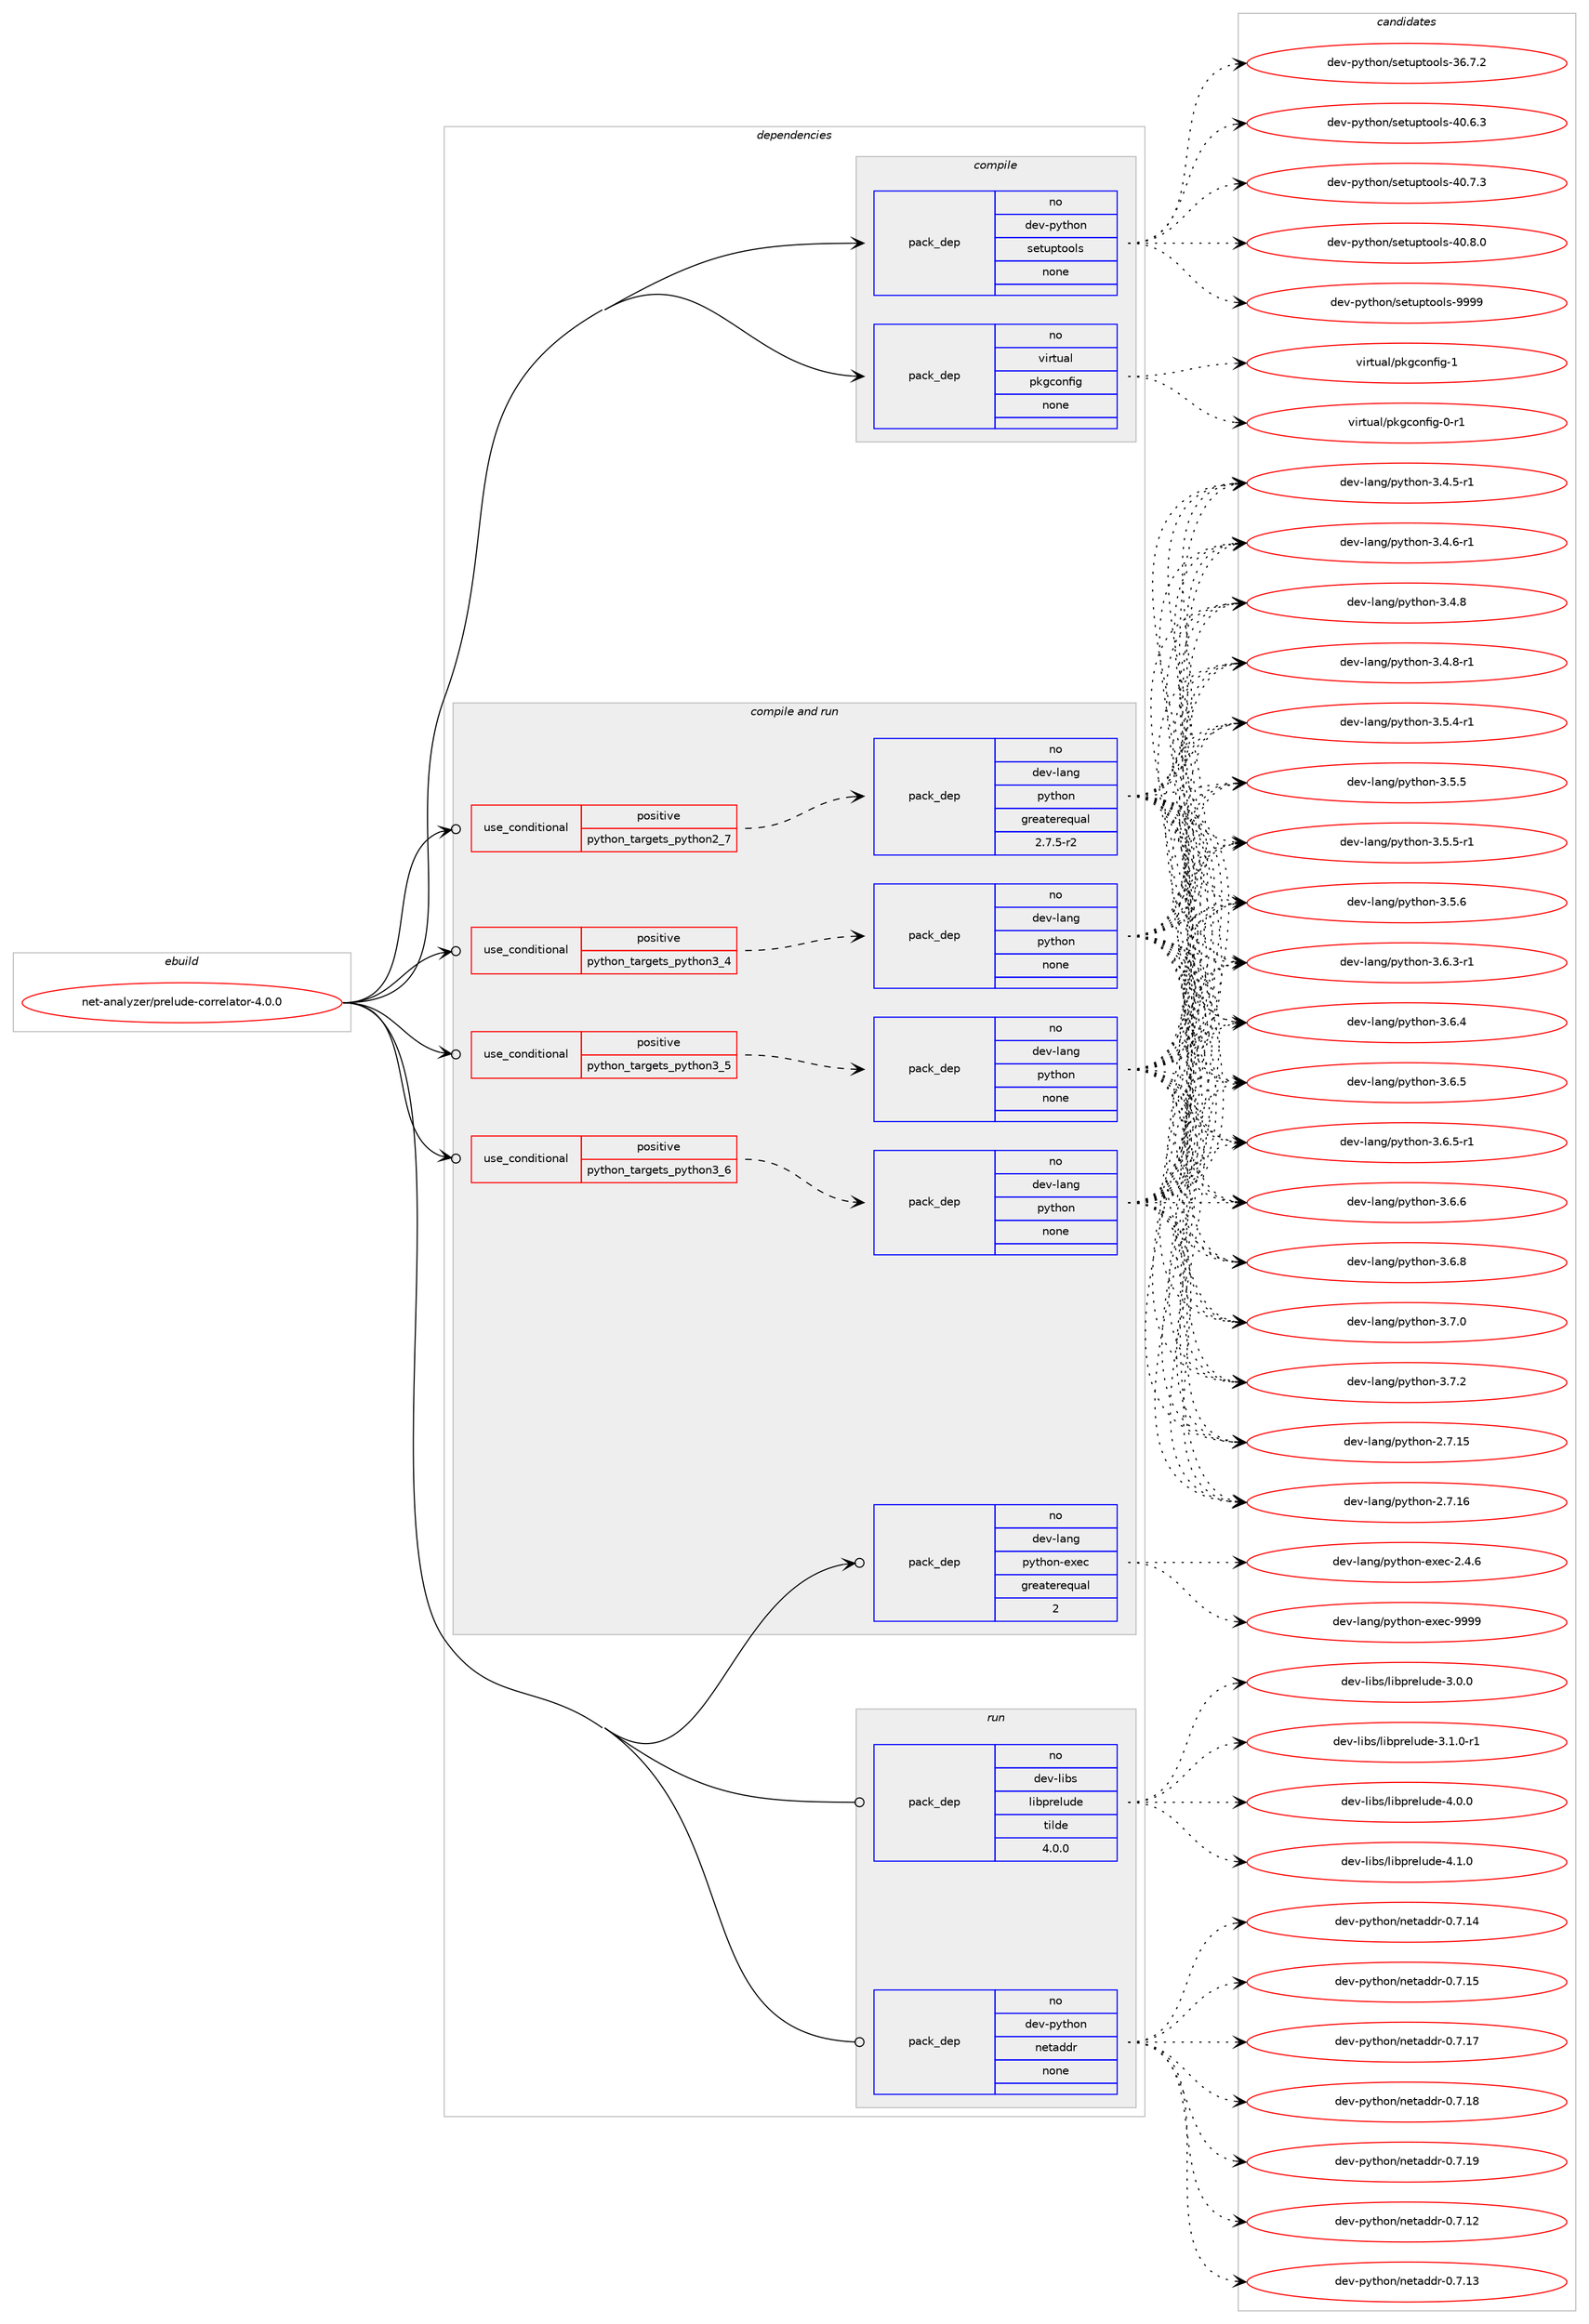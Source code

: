 digraph prolog {

# *************
# Graph options
# *************

newrank=true;
concentrate=true;
compound=true;
graph [rankdir=LR,fontname=Helvetica,fontsize=10,ranksep=1.5];#, ranksep=2.5, nodesep=0.2];
edge  [arrowhead=vee];
node  [fontname=Helvetica,fontsize=10];

# **********
# The ebuild
# **********

subgraph cluster_leftcol {
color=gray;
rank=same;
label=<<i>ebuild</i>>;
id [label="net-analyzer/prelude-correlator-4.0.0", color=red, width=4, href="../net-analyzer/prelude-correlator-4.0.0.svg"];
}

# ****************
# The dependencies
# ****************

subgraph cluster_midcol {
color=gray;
label=<<i>dependencies</i>>;
subgraph cluster_compile {
fillcolor="#eeeeee";
style=filled;
label=<<i>compile</i>>;
subgraph pack1177340 {
dependency1646532 [label=<<TABLE BORDER="0" CELLBORDER="1" CELLSPACING="0" CELLPADDING="4" WIDTH="220"><TR><TD ROWSPAN="6" CELLPADDING="30">pack_dep</TD></TR><TR><TD WIDTH="110">no</TD></TR><TR><TD>dev-python</TD></TR><TR><TD>setuptools</TD></TR><TR><TD>none</TD></TR><TR><TD></TD></TR></TABLE>>, shape=none, color=blue];
}
id:e -> dependency1646532:w [weight=20,style="solid",arrowhead="vee"];
subgraph pack1177341 {
dependency1646533 [label=<<TABLE BORDER="0" CELLBORDER="1" CELLSPACING="0" CELLPADDING="4" WIDTH="220"><TR><TD ROWSPAN="6" CELLPADDING="30">pack_dep</TD></TR><TR><TD WIDTH="110">no</TD></TR><TR><TD>virtual</TD></TR><TR><TD>pkgconfig</TD></TR><TR><TD>none</TD></TR><TR><TD></TD></TR></TABLE>>, shape=none, color=blue];
}
id:e -> dependency1646533:w [weight=20,style="solid",arrowhead="vee"];
}
subgraph cluster_compileandrun {
fillcolor="#eeeeee";
style=filled;
label=<<i>compile and run</i>>;
subgraph cond442560 {
dependency1646534 [label=<<TABLE BORDER="0" CELLBORDER="1" CELLSPACING="0" CELLPADDING="4"><TR><TD ROWSPAN="3" CELLPADDING="10">use_conditional</TD></TR><TR><TD>positive</TD></TR><TR><TD>python_targets_python2_7</TD></TR></TABLE>>, shape=none, color=red];
subgraph pack1177342 {
dependency1646535 [label=<<TABLE BORDER="0" CELLBORDER="1" CELLSPACING="0" CELLPADDING="4" WIDTH="220"><TR><TD ROWSPAN="6" CELLPADDING="30">pack_dep</TD></TR><TR><TD WIDTH="110">no</TD></TR><TR><TD>dev-lang</TD></TR><TR><TD>python</TD></TR><TR><TD>greaterequal</TD></TR><TR><TD>2.7.5-r2</TD></TR></TABLE>>, shape=none, color=blue];
}
dependency1646534:e -> dependency1646535:w [weight=20,style="dashed",arrowhead="vee"];
}
id:e -> dependency1646534:w [weight=20,style="solid",arrowhead="odotvee"];
subgraph cond442561 {
dependency1646536 [label=<<TABLE BORDER="0" CELLBORDER="1" CELLSPACING="0" CELLPADDING="4"><TR><TD ROWSPAN="3" CELLPADDING="10">use_conditional</TD></TR><TR><TD>positive</TD></TR><TR><TD>python_targets_python3_4</TD></TR></TABLE>>, shape=none, color=red];
subgraph pack1177343 {
dependency1646537 [label=<<TABLE BORDER="0" CELLBORDER="1" CELLSPACING="0" CELLPADDING="4" WIDTH="220"><TR><TD ROWSPAN="6" CELLPADDING="30">pack_dep</TD></TR><TR><TD WIDTH="110">no</TD></TR><TR><TD>dev-lang</TD></TR><TR><TD>python</TD></TR><TR><TD>none</TD></TR><TR><TD></TD></TR></TABLE>>, shape=none, color=blue];
}
dependency1646536:e -> dependency1646537:w [weight=20,style="dashed",arrowhead="vee"];
}
id:e -> dependency1646536:w [weight=20,style="solid",arrowhead="odotvee"];
subgraph cond442562 {
dependency1646538 [label=<<TABLE BORDER="0" CELLBORDER="1" CELLSPACING="0" CELLPADDING="4"><TR><TD ROWSPAN="3" CELLPADDING="10">use_conditional</TD></TR><TR><TD>positive</TD></TR><TR><TD>python_targets_python3_5</TD></TR></TABLE>>, shape=none, color=red];
subgraph pack1177344 {
dependency1646539 [label=<<TABLE BORDER="0" CELLBORDER="1" CELLSPACING="0" CELLPADDING="4" WIDTH="220"><TR><TD ROWSPAN="6" CELLPADDING="30">pack_dep</TD></TR><TR><TD WIDTH="110">no</TD></TR><TR><TD>dev-lang</TD></TR><TR><TD>python</TD></TR><TR><TD>none</TD></TR><TR><TD></TD></TR></TABLE>>, shape=none, color=blue];
}
dependency1646538:e -> dependency1646539:w [weight=20,style="dashed",arrowhead="vee"];
}
id:e -> dependency1646538:w [weight=20,style="solid",arrowhead="odotvee"];
subgraph cond442563 {
dependency1646540 [label=<<TABLE BORDER="0" CELLBORDER="1" CELLSPACING="0" CELLPADDING="4"><TR><TD ROWSPAN="3" CELLPADDING="10">use_conditional</TD></TR><TR><TD>positive</TD></TR><TR><TD>python_targets_python3_6</TD></TR></TABLE>>, shape=none, color=red];
subgraph pack1177345 {
dependency1646541 [label=<<TABLE BORDER="0" CELLBORDER="1" CELLSPACING="0" CELLPADDING="4" WIDTH="220"><TR><TD ROWSPAN="6" CELLPADDING="30">pack_dep</TD></TR><TR><TD WIDTH="110">no</TD></TR><TR><TD>dev-lang</TD></TR><TR><TD>python</TD></TR><TR><TD>none</TD></TR><TR><TD></TD></TR></TABLE>>, shape=none, color=blue];
}
dependency1646540:e -> dependency1646541:w [weight=20,style="dashed",arrowhead="vee"];
}
id:e -> dependency1646540:w [weight=20,style="solid",arrowhead="odotvee"];
subgraph pack1177346 {
dependency1646542 [label=<<TABLE BORDER="0" CELLBORDER="1" CELLSPACING="0" CELLPADDING="4" WIDTH="220"><TR><TD ROWSPAN="6" CELLPADDING="30">pack_dep</TD></TR><TR><TD WIDTH="110">no</TD></TR><TR><TD>dev-lang</TD></TR><TR><TD>python-exec</TD></TR><TR><TD>greaterequal</TD></TR><TR><TD>2</TD></TR></TABLE>>, shape=none, color=blue];
}
id:e -> dependency1646542:w [weight=20,style="solid",arrowhead="odotvee"];
}
subgraph cluster_run {
fillcolor="#eeeeee";
style=filled;
label=<<i>run</i>>;
subgraph pack1177347 {
dependency1646543 [label=<<TABLE BORDER="0" CELLBORDER="1" CELLSPACING="0" CELLPADDING="4" WIDTH="220"><TR><TD ROWSPAN="6" CELLPADDING="30">pack_dep</TD></TR><TR><TD WIDTH="110">no</TD></TR><TR><TD>dev-libs</TD></TR><TR><TD>libprelude</TD></TR><TR><TD>tilde</TD></TR><TR><TD>4.0.0</TD></TR></TABLE>>, shape=none, color=blue];
}
id:e -> dependency1646543:w [weight=20,style="solid",arrowhead="odot"];
subgraph pack1177348 {
dependency1646544 [label=<<TABLE BORDER="0" CELLBORDER="1" CELLSPACING="0" CELLPADDING="4" WIDTH="220"><TR><TD ROWSPAN="6" CELLPADDING="30">pack_dep</TD></TR><TR><TD WIDTH="110">no</TD></TR><TR><TD>dev-python</TD></TR><TR><TD>netaddr</TD></TR><TR><TD>none</TD></TR><TR><TD></TD></TR></TABLE>>, shape=none, color=blue];
}
id:e -> dependency1646544:w [weight=20,style="solid",arrowhead="odot"];
}
}

# **************
# The candidates
# **************

subgraph cluster_choices {
rank=same;
color=gray;
label=<<i>candidates</i>>;

subgraph choice1177340 {
color=black;
nodesep=1;
choice100101118451121211161041111104711510111611711211611111110811545515446554650 [label="dev-python/setuptools-36.7.2", color=red, width=4,href="../dev-python/setuptools-36.7.2.svg"];
choice100101118451121211161041111104711510111611711211611111110811545524846544651 [label="dev-python/setuptools-40.6.3", color=red, width=4,href="../dev-python/setuptools-40.6.3.svg"];
choice100101118451121211161041111104711510111611711211611111110811545524846554651 [label="dev-python/setuptools-40.7.3", color=red, width=4,href="../dev-python/setuptools-40.7.3.svg"];
choice100101118451121211161041111104711510111611711211611111110811545524846564648 [label="dev-python/setuptools-40.8.0", color=red, width=4,href="../dev-python/setuptools-40.8.0.svg"];
choice10010111845112121116104111110471151011161171121161111111081154557575757 [label="dev-python/setuptools-9999", color=red, width=4,href="../dev-python/setuptools-9999.svg"];
dependency1646532:e -> choice100101118451121211161041111104711510111611711211611111110811545515446554650:w [style=dotted,weight="100"];
dependency1646532:e -> choice100101118451121211161041111104711510111611711211611111110811545524846544651:w [style=dotted,weight="100"];
dependency1646532:e -> choice100101118451121211161041111104711510111611711211611111110811545524846554651:w [style=dotted,weight="100"];
dependency1646532:e -> choice100101118451121211161041111104711510111611711211611111110811545524846564648:w [style=dotted,weight="100"];
dependency1646532:e -> choice10010111845112121116104111110471151011161171121161111111081154557575757:w [style=dotted,weight="100"];
}
subgraph choice1177341 {
color=black;
nodesep=1;
choice11810511411611797108471121071039911111010210510345484511449 [label="virtual/pkgconfig-0-r1", color=red, width=4,href="../virtual/pkgconfig-0-r1.svg"];
choice1181051141161179710847112107103991111101021051034549 [label="virtual/pkgconfig-1", color=red, width=4,href="../virtual/pkgconfig-1.svg"];
dependency1646533:e -> choice11810511411611797108471121071039911111010210510345484511449:w [style=dotted,weight="100"];
dependency1646533:e -> choice1181051141161179710847112107103991111101021051034549:w [style=dotted,weight="100"];
}
subgraph choice1177342 {
color=black;
nodesep=1;
choice10010111845108971101034711212111610411111045504655464953 [label="dev-lang/python-2.7.15", color=red, width=4,href="../dev-lang/python-2.7.15.svg"];
choice10010111845108971101034711212111610411111045504655464954 [label="dev-lang/python-2.7.16", color=red, width=4,href="../dev-lang/python-2.7.16.svg"];
choice1001011184510897110103471121211161041111104551465246534511449 [label="dev-lang/python-3.4.5-r1", color=red, width=4,href="../dev-lang/python-3.4.5-r1.svg"];
choice1001011184510897110103471121211161041111104551465246544511449 [label="dev-lang/python-3.4.6-r1", color=red, width=4,href="../dev-lang/python-3.4.6-r1.svg"];
choice100101118451089711010347112121116104111110455146524656 [label="dev-lang/python-3.4.8", color=red, width=4,href="../dev-lang/python-3.4.8.svg"];
choice1001011184510897110103471121211161041111104551465246564511449 [label="dev-lang/python-3.4.8-r1", color=red, width=4,href="../dev-lang/python-3.4.8-r1.svg"];
choice1001011184510897110103471121211161041111104551465346524511449 [label="dev-lang/python-3.5.4-r1", color=red, width=4,href="../dev-lang/python-3.5.4-r1.svg"];
choice100101118451089711010347112121116104111110455146534653 [label="dev-lang/python-3.5.5", color=red, width=4,href="../dev-lang/python-3.5.5.svg"];
choice1001011184510897110103471121211161041111104551465346534511449 [label="dev-lang/python-3.5.5-r1", color=red, width=4,href="../dev-lang/python-3.5.5-r1.svg"];
choice100101118451089711010347112121116104111110455146534654 [label="dev-lang/python-3.5.6", color=red, width=4,href="../dev-lang/python-3.5.6.svg"];
choice1001011184510897110103471121211161041111104551465446514511449 [label="dev-lang/python-3.6.3-r1", color=red, width=4,href="../dev-lang/python-3.6.3-r1.svg"];
choice100101118451089711010347112121116104111110455146544652 [label="dev-lang/python-3.6.4", color=red, width=4,href="../dev-lang/python-3.6.4.svg"];
choice100101118451089711010347112121116104111110455146544653 [label="dev-lang/python-3.6.5", color=red, width=4,href="../dev-lang/python-3.6.5.svg"];
choice1001011184510897110103471121211161041111104551465446534511449 [label="dev-lang/python-3.6.5-r1", color=red, width=4,href="../dev-lang/python-3.6.5-r1.svg"];
choice100101118451089711010347112121116104111110455146544654 [label="dev-lang/python-3.6.6", color=red, width=4,href="../dev-lang/python-3.6.6.svg"];
choice100101118451089711010347112121116104111110455146544656 [label="dev-lang/python-3.6.8", color=red, width=4,href="../dev-lang/python-3.6.8.svg"];
choice100101118451089711010347112121116104111110455146554648 [label="dev-lang/python-3.7.0", color=red, width=4,href="../dev-lang/python-3.7.0.svg"];
choice100101118451089711010347112121116104111110455146554650 [label="dev-lang/python-3.7.2", color=red, width=4,href="../dev-lang/python-3.7.2.svg"];
dependency1646535:e -> choice10010111845108971101034711212111610411111045504655464953:w [style=dotted,weight="100"];
dependency1646535:e -> choice10010111845108971101034711212111610411111045504655464954:w [style=dotted,weight="100"];
dependency1646535:e -> choice1001011184510897110103471121211161041111104551465246534511449:w [style=dotted,weight="100"];
dependency1646535:e -> choice1001011184510897110103471121211161041111104551465246544511449:w [style=dotted,weight="100"];
dependency1646535:e -> choice100101118451089711010347112121116104111110455146524656:w [style=dotted,weight="100"];
dependency1646535:e -> choice1001011184510897110103471121211161041111104551465246564511449:w [style=dotted,weight="100"];
dependency1646535:e -> choice1001011184510897110103471121211161041111104551465346524511449:w [style=dotted,weight="100"];
dependency1646535:e -> choice100101118451089711010347112121116104111110455146534653:w [style=dotted,weight="100"];
dependency1646535:e -> choice1001011184510897110103471121211161041111104551465346534511449:w [style=dotted,weight="100"];
dependency1646535:e -> choice100101118451089711010347112121116104111110455146534654:w [style=dotted,weight="100"];
dependency1646535:e -> choice1001011184510897110103471121211161041111104551465446514511449:w [style=dotted,weight="100"];
dependency1646535:e -> choice100101118451089711010347112121116104111110455146544652:w [style=dotted,weight="100"];
dependency1646535:e -> choice100101118451089711010347112121116104111110455146544653:w [style=dotted,weight="100"];
dependency1646535:e -> choice1001011184510897110103471121211161041111104551465446534511449:w [style=dotted,weight="100"];
dependency1646535:e -> choice100101118451089711010347112121116104111110455146544654:w [style=dotted,weight="100"];
dependency1646535:e -> choice100101118451089711010347112121116104111110455146544656:w [style=dotted,weight="100"];
dependency1646535:e -> choice100101118451089711010347112121116104111110455146554648:w [style=dotted,weight="100"];
dependency1646535:e -> choice100101118451089711010347112121116104111110455146554650:w [style=dotted,weight="100"];
}
subgraph choice1177343 {
color=black;
nodesep=1;
choice10010111845108971101034711212111610411111045504655464953 [label="dev-lang/python-2.7.15", color=red, width=4,href="../dev-lang/python-2.7.15.svg"];
choice10010111845108971101034711212111610411111045504655464954 [label="dev-lang/python-2.7.16", color=red, width=4,href="../dev-lang/python-2.7.16.svg"];
choice1001011184510897110103471121211161041111104551465246534511449 [label="dev-lang/python-3.4.5-r1", color=red, width=4,href="../dev-lang/python-3.4.5-r1.svg"];
choice1001011184510897110103471121211161041111104551465246544511449 [label="dev-lang/python-3.4.6-r1", color=red, width=4,href="../dev-lang/python-3.4.6-r1.svg"];
choice100101118451089711010347112121116104111110455146524656 [label="dev-lang/python-3.4.8", color=red, width=4,href="../dev-lang/python-3.4.8.svg"];
choice1001011184510897110103471121211161041111104551465246564511449 [label="dev-lang/python-3.4.8-r1", color=red, width=4,href="../dev-lang/python-3.4.8-r1.svg"];
choice1001011184510897110103471121211161041111104551465346524511449 [label="dev-lang/python-3.5.4-r1", color=red, width=4,href="../dev-lang/python-3.5.4-r1.svg"];
choice100101118451089711010347112121116104111110455146534653 [label="dev-lang/python-3.5.5", color=red, width=4,href="../dev-lang/python-3.5.5.svg"];
choice1001011184510897110103471121211161041111104551465346534511449 [label="dev-lang/python-3.5.5-r1", color=red, width=4,href="../dev-lang/python-3.5.5-r1.svg"];
choice100101118451089711010347112121116104111110455146534654 [label="dev-lang/python-3.5.6", color=red, width=4,href="../dev-lang/python-3.5.6.svg"];
choice1001011184510897110103471121211161041111104551465446514511449 [label="dev-lang/python-3.6.3-r1", color=red, width=4,href="../dev-lang/python-3.6.3-r1.svg"];
choice100101118451089711010347112121116104111110455146544652 [label="dev-lang/python-3.6.4", color=red, width=4,href="../dev-lang/python-3.6.4.svg"];
choice100101118451089711010347112121116104111110455146544653 [label="dev-lang/python-3.6.5", color=red, width=4,href="../dev-lang/python-3.6.5.svg"];
choice1001011184510897110103471121211161041111104551465446534511449 [label="dev-lang/python-3.6.5-r1", color=red, width=4,href="../dev-lang/python-3.6.5-r1.svg"];
choice100101118451089711010347112121116104111110455146544654 [label="dev-lang/python-3.6.6", color=red, width=4,href="../dev-lang/python-3.6.6.svg"];
choice100101118451089711010347112121116104111110455146544656 [label="dev-lang/python-3.6.8", color=red, width=4,href="../dev-lang/python-3.6.8.svg"];
choice100101118451089711010347112121116104111110455146554648 [label="dev-lang/python-3.7.0", color=red, width=4,href="../dev-lang/python-3.7.0.svg"];
choice100101118451089711010347112121116104111110455146554650 [label="dev-lang/python-3.7.2", color=red, width=4,href="../dev-lang/python-3.7.2.svg"];
dependency1646537:e -> choice10010111845108971101034711212111610411111045504655464953:w [style=dotted,weight="100"];
dependency1646537:e -> choice10010111845108971101034711212111610411111045504655464954:w [style=dotted,weight="100"];
dependency1646537:e -> choice1001011184510897110103471121211161041111104551465246534511449:w [style=dotted,weight="100"];
dependency1646537:e -> choice1001011184510897110103471121211161041111104551465246544511449:w [style=dotted,weight="100"];
dependency1646537:e -> choice100101118451089711010347112121116104111110455146524656:w [style=dotted,weight="100"];
dependency1646537:e -> choice1001011184510897110103471121211161041111104551465246564511449:w [style=dotted,weight="100"];
dependency1646537:e -> choice1001011184510897110103471121211161041111104551465346524511449:w [style=dotted,weight="100"];
dependency1646537:e -> choice100101118451089711010347112121116104111110455146534653:w [style=dotted,weight="100"];
dependency1646537:e -> choice1001011184510897110103471121211161041111104551465346534511449:w [style=dotted,weight="100"];
dependency1646537:e -> choice100101118451089711010347112121116104111110455146534654:w [style=dotted,weight="100"];
dependency1646537:e -> choice1001011184510897110103471121211161041111104551465446514511449:w [style=dotted,weight="100"];
dependency1646537:e -> choice100101118451089711010347112121116104111110455146544652:w [style=dotted,weight="100"];
dependency1646537:e -> choice100101118451089711010347112121116104111110455146544653:w [style=dotted,weight="100"];
dependency1646537:e -> choice1001011184510897110103471121211161041111104551465446534511449:w [style=dotted,weight="100"];
dependency1646537:e -> choice100101118451089711010347112121116104111110455146544654:w [style=dotted,weight="100"];
dependency1646537:e -> choice100101118451089711010347112121116104111110455146544656:w [style=dotted,weight="100"];
dependency1646537:e -> choice100101118451089711010347112121116104111110455146554648:w [style=dotted,weight="100"];
dependency1646537:e -> choice100101118451089711010347112121116104111110455146554650:w [style=dotted,weight="100"];
}
subgraph choice1177344 {
color=black;
nodesep=1;
choice10010111845108971101034711212111610411111045504655464953 [label="dev-lang/python-2.7.15", color=red, width=4,href="../dev-lang/python-2.7.15.svg"];
choice10010111845108971101034711212111610411111045504655464954 [label="dev-lang/python-2.7.16", color=red, width=4,href="../dev-lang/python-2.7.16.svg"];
choice1001011184510897110103471121211161041111104551465246534511449 [label="dev-lang/python-3.4.5-r1", color=red, width=4,href="../dev-lang/python-3.4.5-r1.svg"];
choice1001011184510897110103471121211161041111104551465246544511449 [label="dev-lang/python-3.4.6-r1", color=red, width=4,href="../dev-lang/python-3.4.6-r1.svg"];
choice100101118451089711010347112121116104111110455146524656 [label="dev-lang/python-3.4.8", color=red, width=4,href="../dev-lang/python-3.4.8.svg"];
choice1001011184510897110103471121211161041111104551465246564511449 [label="dev-lang/python-3.4.8-r1", color=red, width=4,href="../dev-lang/python-3.4.8-r1.svg"];
choice1001011184510897110103471121211161041111104551465346524511449 [label="dev-lang/python-3.5.4-r1", color=red, width=4,href="../dev-lang/python-3.5.4-r1.svg"];
choice100101118451089711010347112121116104111110455146534653 [label="dev-lang/python-3.5.5", color=red, width=4,href="../dev-lang/python-3.5.5.svg"];
choice1001011184510897110103471121211161041111104551465346534511449 [label="dev-lang/python-3.5.5-r1", color=red, width=4,href="../dev-lang/python-3.5.5-r1.svg"];
choice100101118451089711010347112121116104111110455146534654 [label="dev-lang/python-3.5.6", color=red, width=4,href="../dev-lang/python-3.5.6.svg"];
choice1001011184510897110103471121211161041111104551465446514511449 [label="dev-lang/python-3.6.3-r1", color=red, width=4,href="../dev-lang/python-3.6.3-r1.svg"];
choice100101118451089711010347112121116104111110455146544652 [label="dev-lang/python-3.6.4", color=red, width=4,href="../dev-lang/python-3.6.4.svg"];
choice100101118451089711010347112121116104111110455146544653 [label="dev-lang/python-3.6.5", color=red, width=4,href="../dev-lang/python-3.6.5.svg"];
choice1001011184510897110103471121211161041111104551465446534511449 [label="dev-lang/python-3.6.5-r1", color=red, width=4,href="../dev-lang/python-3.6.5-r1.svg"];
choice100101118451089711010347112121116104111110455146544654 [label="dev-lang/python-3.6.6", color=red, width=4,href="../dev-lang/python-3.6.6.svg"];
choice100101118451089711010347112121116104111110455146544656 [label="dev-lang/python-3.6.8", color=red, width=4,href="../dev-lang/python-3.6.8.svg"];
choice100101118451089711010347112121116104111110455146554648 [label="dev-lang/python-3.7.0", color=red, width=4,href="../dev-lang/python-3.7.0.svg"];
choice100101118451089711010347112121116104111110455146554650 [label="dev-lang/python-3.7.2", color=red, width=4,href="../dev-lang/python-3.7.2.svg"];
dependency1646539:e -> choice10010111845108971101034711212111610411111045504655464953:w [style=dotted,weight="100"];
dependency1646539:e -> choice10010111845108971101034711212111610411111045504655464954:w [style=dotted,weight="100"];
dependency1646539:e -> choice1001011184510897110103471121211161041111104551465246534511449:w [style=dotted,weight="100"];
dependency1646539:e -> choice1001011184510897110103471121211161041111104551465246544511449:w [style=dotted,weight="100"];
dependency1646539:e -> choice100101118451089711010347112121116104111110455146524656:w [style=dotted,weight="100"];
dependency1646539:e -> choice1001011184510897110103471121211161041111104551465246564511449:w [style=dotted,weight="100"];
dependency1646539:e -> choice1001011184510897110103471121211161041111104551465346524511449:w [style=dotted,weight="100"];
dependency1646539:e -> choice100101118451089711010347112121116104111110455146534653:w [style=dotted,weight="100"];
dependency1646539:e -> choice1001011184510897110103471121211161041111104551465346534511449:w [style=dotted,weight="100"];
dependency1646539:e -> choice100101118451089711010347112121116104111110455146534654:w [style=dotted,weight="100"];
dependency1646539:e -> choice1001011184510897110103471121211161041111104551465446514511449:w [style=dotted,weight="100"];
dependency1646539:e -> choice100101118451089711010347112121116104111110455146544652:w [style=dotted,weight="100"];
dependency1646539:e -> choice100101118451089711010347112121116104111110455146544653:w [style=dotted,weight="100"];
dependency1646539:e -> choice1001011184510897110103471121211161041111104551465446534511449:w [style=dotted,weight="100"];
dependency1646539:e -> choice100101118451089711010347112121116104111110455146544654:w [style=dotted,weight="100"];
dependency1646539:e -> choice100101118451089711010347112121116104111110455146544656:w [style=dotted,weight="100"];
dependency1646539:e -> choice100101118451089711010347112121116104111110455146554648:w [style=dotted,weight="100"];
dependency1646539:e -> choice100101118451089711010347112121116104111110455146554650:w [style=dotted,weight="100"];
}
subgraph choice1177345 {
color=black;
nodesep=1;
choice10010111845108971101034711212111610411111045504655464953 [label="dev-lang/python-2.7.15", color=red, width=4,href="../dev-lang/python-2.7.15.svg"];
choice10010111845108971101034711212111610411111045504655464954 [label="dev-lang/python-2.7.16", color=red, width=4,href="../dev-lang/python-2.7.16.svg"];
choice1001011184510897110103471121211161041111104551465246534511449 [label="dev-lang/python-3.4.5-r1", color=red, width=4,href="../dev-lang/python-3.4.5-r1.svg"];
choice1001011184510897110103471121211161041111104551465246544511449 [label="dev-lang/python-3.4.6-r1", color=red, width=4,href="../dev-lang/python-3.4.6-r1.svg"];
choice100101118451089711010347112121116104111110455146524656 [label="dev-lang/python-3.4.8", color=red, width=4,href="../dev-lang/python-3.4.8.svg"];
choice1001011184510897110103471121211161041111104551465246564511449 [label="dev-lang/python-3.4.8-r1", color=red, width=4,href="../dev-lang/python-3.4.8-r1.svg"];
choice1001011184510897110103471121211161041111104551465346524511449 [label="dev-lang/python-3.5.4-r1", color=red, width=4,href="../dev-lang/python-3.5.4-r1.svg"];
choice100101118451089711010347112121116104111110455146534653 [label="dev-lang/python-3.5.5", color=red, width=4,href="../dev-lang/python-3.5.5.svg"];
choice1001011184510897110103471121211161041111104551465346534511449 [label="dev-lang/python-3.5.5-r1", color=red, width=4,href="../dev-lang/python-3.5.5-r1.svg"];
choice100101118451089711010347112121116104111110455146534654 [label="dev-lang/python-3.5.6", color=red, width=4,href="../dev-lang/python-3.5.6.svg"];
choice1001011184510897110103471121211161041111104551465446514511449 [label="dev-lang/python-3.6.3-r1", color=red, width=4,href="../dev-lang/python-3.6.3-r1.svg"];
choice100101118451089711010347112121116104111110455146544652 [label="dev-lang/python-3.6.4", color=red, width=4,href="../dev-lang/python-3.6.4.svg"];
choice100101118451089711010347112121116104111110455146544653 [label="dev-lang/python-3.6.5", color=red, width=4,href="../dev-lang/python-3.6.5.svg"];
choice1001011184510897110103471121211161041111104551465446534511449 [label="dev-lang/python-3.6.5-r1", color=red, width=4,href="../dev-lang/python-3.6.5-r1.svg"];
choice100101118451089711010347112121116104111110455146544654 [label="dev-lang/python-3.6.6", color=red, width=4,href="../dev-lang/python-3.6.6.svg"];
choice100101118451089711010347112121116104111110455146544656 [label="dev-lang/python-3.6.8", color=red, width=4,href="../dev-lang/python-3.6.8.svg"];
choice100101118451089711010347112121116104111110455146554648 [label="dev-lang/python-3.7.0", color=red, width=4,href="../dev-lang/python-3.7.0.svg"];
choice100101118451089711010347112121116104111110455146554650 [label="dev-lang/python-3.7.2", color=red, width=4,href="../dev-lang/python-3.7.2.svg"];
dependency1646541:e -> choice10010111845108971101034711212111610411111045504655464953:w [style=dotted,weight="100"];
dependency1646541:e -> choice10010111845108971101034711212111610411111045504655464954:w [style=dotted,weight="100"];
dependency1646541:e -> choice1001011184510897110103471121211161041111104551465246534511449:w [style=dotted,weight="100"];
dependency1646541:e -> choice1001011184510897110103471121211161041111104551465246544511449:w [style=dotted,weight="100"];
dependency1646541:e -> choice100101118451089711010347112121116104111110455146524656:w [style=dotted,weight="100"];
dependency1646541:e -> choice1001011184510897110103471121211161041111104551465246564511449:w [style=dotted,weight="100"];
dependency1646541:e -> choice1001011184510897110103471121211161041111104551465346524511449:w [style=dotted,weight="100"];
dependency1646541:e -> choice100101118451089711010347112121116104111110455146534653:w [style=dotted,weight="100"];
dependency1646541:e -> choice1001011184510897110103471121211161041111104551465346534511449:w [style=dotted,weight="100"];
dependency1646541:e -> choice100101118451089711010347112121116104111110455146534654:w [style=dotted,weight="100"];
dependency1646541:e -> choice1001011184510897110103471121211161041111104551465446514511449:w [style=dotted,weight="100"];
dependency1646541:e -> choice100101118451089711010347112121116104111110455146544652:w [style=dotted,weight="100"];
dependency1646541:e -> choice100101118451089711010347112121116104111110455146544653:w [style=dotted,weight="100"];
dependency1646541:e -> choice1001011184510897110103471121211161041111104551465446534511449:w [style=dotted,weight="100"];
dependency1646541:e -> choice100101118451089711010347112121116104111110455146544654:w [style=dotted,weight="100"];
dependency1646541:e -> choice100101118451089711010347112121116104111110455146544656:w [style=dotted,weight="100"];
dependency1646541:e -> choice100101118451089711010347112121116104111110455146554648:w [style=dotted,weight="100"];
dependency1646541:e -> choice100101118451089711010347112121116104111110455146554650:w [style=dotted,weight="100"];
}
subgraph choice1177346 {
color=black;
nodesep=1;
choice1001011184510897110103471121211161041111104510112010199455046524654 [label="dev-lang/python-exec-2.4.6", color=red, width=4,href="../dev-lang/python-exec-2.4.6.svg"];
choice10010111845108971101034711212111610411111045101120101994557575757 [label="dev-lang/python-exec-9999", color=red, width=4,href="../dev-lang/python-exec-9999.svg"];
dependency1646542:e -> choice1001011184510897110103471121211161041111104510112010199455046524654:w [style=dotted,weight="100"];
dependency1646542:e -> choice10010111845108971101034711212111610411111045101120101994557575757:w [style=dotted,weight="100"];
}
subgraph choice1177347 {
color=black;
nodesep=1;
choice10010111845108105981154710810598112114101108117100101455146484648 [label="dev-libs/libprelude-3.0.0", color=red, width=4,href="../dev-libs/libprelude-3.0.0.svg"];
choice100101118451081059811547108105981121141011081171001014551464946484511449 [label="dev-libs/libprelude-3.1.0-r1", color=red, width=4,href="../dev-libs/libprelude-3.1.0-r1.svg"];
choice10010111845108105981154710810598112114101108117100101455246484648 [label="dev-libs/libprelude-4.0.0", color=red, width=4,href="../dev-libs/libprelude-4.0.0.svg"];
choice10010111845108105981154710810598112114101108117100101455246494648 [label="dev-libs/libprelude-4.1.0", color=red, width=4,href="../dev-libs/libprelude-4.1.0.svg"];
dependency1646543:e -> choice10010111845108105981154710810598112114101108117100101455146484648:w [style=dotted,weight="100"];
dependency1646543:e -> choice100101118451081059811547108105981121141011081171001014551464946484511449:w [style=dotted,weight="100"];
dependency1646543:e -> choice10010111845108105981154710810598112114101108117100101455246484648:w [style=dotted,weight="100"];
dependency1646543:e -> choice10010111845108105981154710810598112114101108117100101455246494648:w [style=dotted,weight="100"];
}
subgraph choice1177348 {
color=black;
nodesep=1;
choice10010111845112121116104111110471101011169710010011445484655464950 [label="dev-python/netaddr-0.7.12", color=red, width=4,href="../dev-python/netaddr-0.7.12.svg"];
choice10010111845112121116104111110471101011169710010011445484655464951 [label="dev-python/netaddr-0.7.13", color=red, width=4,href="../dev-python/netaddr-0.7.13.svg"];
choice10010111845112121116104111110471101011169710010011445484655464952 [label="dev-python/netaddr-0.7.14", color=red, width=4,href="../dev-python/netaddr-0.7.14.svg"];
choice10010111845112121116104111110471101011169710010011445484655464953 [label="dev-python/netaddr-0.7.15", color=red, width=4,href="../dev-python/netaddr-0.7.15.svg"];
choice10010111845112121116104111110471101011169710010011445484655464955 [label="dev-python/netaddr-0.7.17", color=red, width=4,href="../dev-python/netaddr-0.7.17.svg"];
choice10010111845112121116104111110471101011169710010011445484655464956 [label="dev-python/netaddr-0.7.18", color=red, width=4,href="../dev-python/netaddr-0.7.18.svg"];
choice10010111845112121116104111110471101011169710010011445484655464957 [label="dev-python/netaddr-0.7.19", color=red, width=4,href="../dev-python/netaddr-0.7.19.svg"];
dependency1646544:e -> choice10010111845112121116104111110471101011169710010011445484655464950:w [style=dotted,weight="100"];
dependency1646544:e -> choice10010111845112121116104111110471101011169710010011445484655464951:w [style=dotted,weight="100"];
dependency1646544:e -> choice10010111845112121116104111110471101011169710010011445484655464952:w [style=dotted,weight="100"];
dependency1646544:e -> choice10010111845112121116104111110471101011169710010011445484655464953:w [style=dotted,weight="100"];
dependency1646544:e -> choice10010111845112121116104111110471101011169710010011445484655464955:w [style=dotted,weight="100"];
dependency1646544:e -> choice10010111845112121116104111110471101011169710010011445484655464956:w [style=dotted,weight="100"];
dependency1646544:e -> choice10010111845112121116104111110471101011169710010011445484655464957:w [style=dotted,weight="100"];
}
}

}

